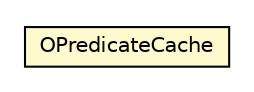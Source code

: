 #!/usr/local/bin/dot
#
# Class diagram 
# Generated by UMLGraph version R5_6-24-gf6e263 (http://www.umlgraph.org/)
#

digraph G {
	edge [fontname="Helvetica",fontsize=10,labelfontname="Helvetica",labelfontsize=10];
	node [fontname="Helvetica",fontsize=10,shape=plaintext];
	nodesep=0.25;
	ranksep=0.5;
	// com.orientechnologies.orient.core.metadata.security.OPredicateCache
	c5214372 [label=<<table title="com.orientechnologies.orient.core.metadata.security.OPredicateCache" border="0" cellborder="1" cellspacing="0" cellpadding="2" port="p" bgcolor="lemonChiffon" href="./OPredicateCache.html">
		<tr><td><table border="0" cellspacing="0" cellpadding="1">
<tr><td align="center" balign="center"> OPredicateCache </td></tr>
		</table></td></tr>
		</table>>, URL="./OPredicateCache.html", fontname="Helvetica", fontcolor="black", fontsize=10.0];
}

